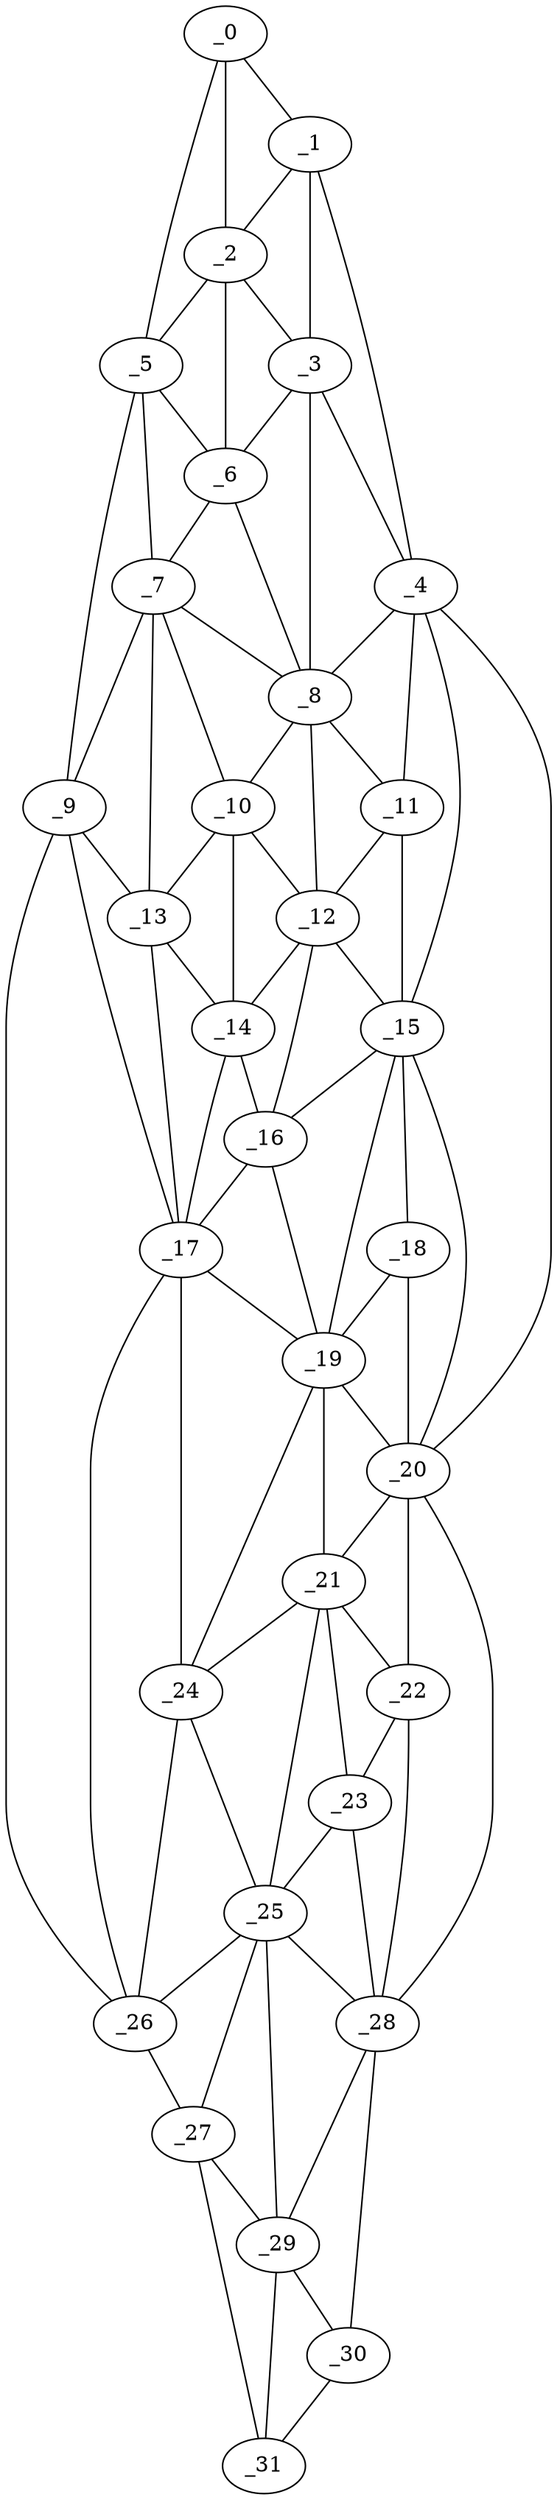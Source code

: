 graph "obj6__335.gxl" {
	_0	 [x=6,
		y=63];
	_1	 [x=12,
		y=58];
	_0 -- _1	 [valence=1];
	_2	 [x=15,
		y=71];
	_0 -- _2	 [valence=1];
	_5	 [x=28,
		y=85];
	_0 -- _5	 [valence=1];
	_1 -- _2	 [valence=2];
	_3	 [x=20,
		y=69];
	_1 -- _3	 [valence=2];
	_4	 [x=24,
		y=53];
	_1 -- _4	 [valence=1];
	_2 -- _3	 [valence=1];
	_2 -- _5	 [valence=2];
	_6	 [x=30,
		y=77];
	_2 -- _6	 [valence=1];
	_3 -- _4	 [valence=2];
	_3 -- _6	 [valence=2];
	_8	 [x=37,
		y=60];
	_3 -- _8	 [valence=2];
	_4 -- _8	 [valence=2];
	_11	 [x=50,
		y=51];
	_4 -- _11	 [valence=2];
	_15	 [x=64,
		y=45];
	_4 -- _15	 [valence=2];
	_20	 [x=83,
		y=39];
	_4 -- _20	 [valence=1];
	_5 -- _6	 [valence=2];
	_7	 [x=36,
		y=78];
	_5 -- _7	 [valence=2];
	_9	 [x=39,
		y=90];
	_5 -- _9	 [valence=1];
	_6 -- _7	 [valence=1];
	_6 -- _8	 [valence=1];
	_7 -- _8	 [valence=2];
	_7 -- _9	 [valence=1];
	_10	 [x=48,
		y=73];
	_7 -- _10	 [valence=1];
	_13	 [x=54,
		y=81];
	_7 -- _13	 [valence=1];
	_8 -- _10	 [valence=2];
	_8 -- _11	 [valence=1];
	_12	 [x=50,
		y=59];
	_8 -- _12	 [valence=1];
	_9 -- _13	 [valence=2];
	_17	 [x=70,
		y=79];
	_9 -- _17	 [valence=1];
	_26	 [x=103,
		y=77];
	_9 -- _26	 [valence=1];
	_10 -- _12	 [valence=1];
	_10 -- _13	 [valence=1];
	_14	 [x=61,
		y=76];
	_10 -- _14	 [valence=2];
	_11 -- _12	 [valence=2];
	_11 -- _15	 [valence=1];
	_12 -- _14	 [valence=2];
	_12 -- _15	 [valence=2];
	_16	 [x=67,
		y=66];
	_12 -- _16	 [valence=2];
	_13 -- _14	 [valence=2];
	_13 -- _17	 [valence=1];
	_14 -- _16	 [valence=1];
	_14 -- _17	 [valence=2];
	_15 -- _16	 [valence=2];
	_18	 [x=72,
		y=43];
	_15 -- _18	 [valence=1];
	_19	 [x=82,
		y=56];
	_15 -- _19	 [valence=2];
	_15 -- _20	 [valence=1];
	_16 -- _17	 [valence=2];
	_16 -- _19	 [valence=2];
	_17 -- _19	 [valence=2];
	_24	 [x=94,
		y=74];
	_17 -- _24	 [valence=1];
	_17 -- _26	 [valence=2];
	_18 -- _19	 [valence=2];
	_18 -- _20	 [valence=2];
	_19 -- _20	 [valence=1];
	_21	 [x=88,
		y=56];
	_19 -- _21	 [valence=2];
	_19 -- _24	 [valence=2];
	_20 -- _21	 [valence=2];
	_22	 [x=92,
		y=42];
	_20 -- _22	 [valence=2];
	_28	 [x=110,
		y=44];
	_20 -- _28	 [valence=1];
	_21 -- _22	 [valence=2];
	_23	 [x=94,
		y=49];
	_21 -- _23	 [valence=2];
	_21 -- _24	 [valence=2];
	_25	 [x=99,
		y=64];
	_21 -- _25	 [valence=2];
	_22 -- _23	 [valence=2];
	_22 -- _28	 [valence=2];
	_23 -- _25	 [valence=2];
	_23 -- _28	 [valence=2];
	_24 -- _25	 [valence=2];
	_24 -- _26	 [valence=2];
	_25 -- _26	 [valence=1];
	_27	 [x=109,
		y=74];
	_25 -- _27	 [valence=1];
	_25 -- _28	 [valence=1];
	_29	 [x=118,
		y=65];
	_25 -- _29	 [valence=2];
	_26 -- _27	 [valence=1];
	_27 -- _29	 [valence=2];
	_31	 [x=125,
		y=60];
	_27 -- _31	 [valence=1];
	_28 -- _29	 [valence=2];
	_30	 [x=123,
		y=52];
	_28 -- _30	 [valence=1];
	_29 -- _30	 [valence=1];
	_29 -- _31	 [valence=2];
	_30 -- _31	 [valence=1];
}
